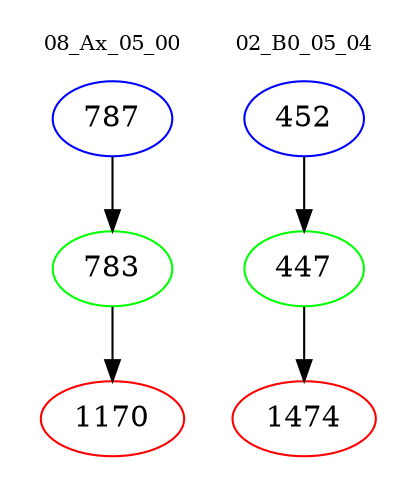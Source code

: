 digraph{
subgraph cluster_0 {
color = white
label = "08_Ax_05_00";
fontsize=10;
T0_787 [label="787", color="blue"]
T0_787 -> T0_783 [color="black"]
T0_783 [label="783", color="green"]
T0_783 -> T0_1170 [color="black"]
T0_1170 [label="1170", color="red"]
}
subgraph cluster_1 {
color = white
label = "02_B0_05_04";
fontsize=10;
T1_452 [label="452", color="blue"]
T1_452 -> T1_447 [color="black"]
T1_447 [label="447", color="green"]
T1_447 -> T1_1474 [color="black"]
T1_1474 [label="1474", color="red"]
}
}
